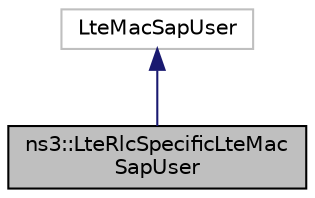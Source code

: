 digraph "ns3::LteRlcSpecificLteMacSapUser"
{
 // INTERACTIVE_SVG=YES
 // LATEX_PDF_SIZE
  edge [fontname="Helvetica",fontsize="10",labelfontname="Helvetica",labelfontsize="10"];
  node [fontname="Helvetica",fontsize="10",shape=record];
  Node1 [label="ns3::LteRlcSpecificLteMac\lSapUser",height=0.2,width=0.4,color="black", fillcolor="grey75", style="filled", fontcolor="black",tooltip="LteRlcSpecificLteMacSapUser class."];
  Node2 -> Node1 [dir="back",color="midnightblue",fontsize="10",style="solid",fontname="Helvetica"];
  Node2 [label="LteMacSapUser",height=0.2,width=0.4,color="grey75", fillcolor="white", style="filled",tooltip=" "];
}
